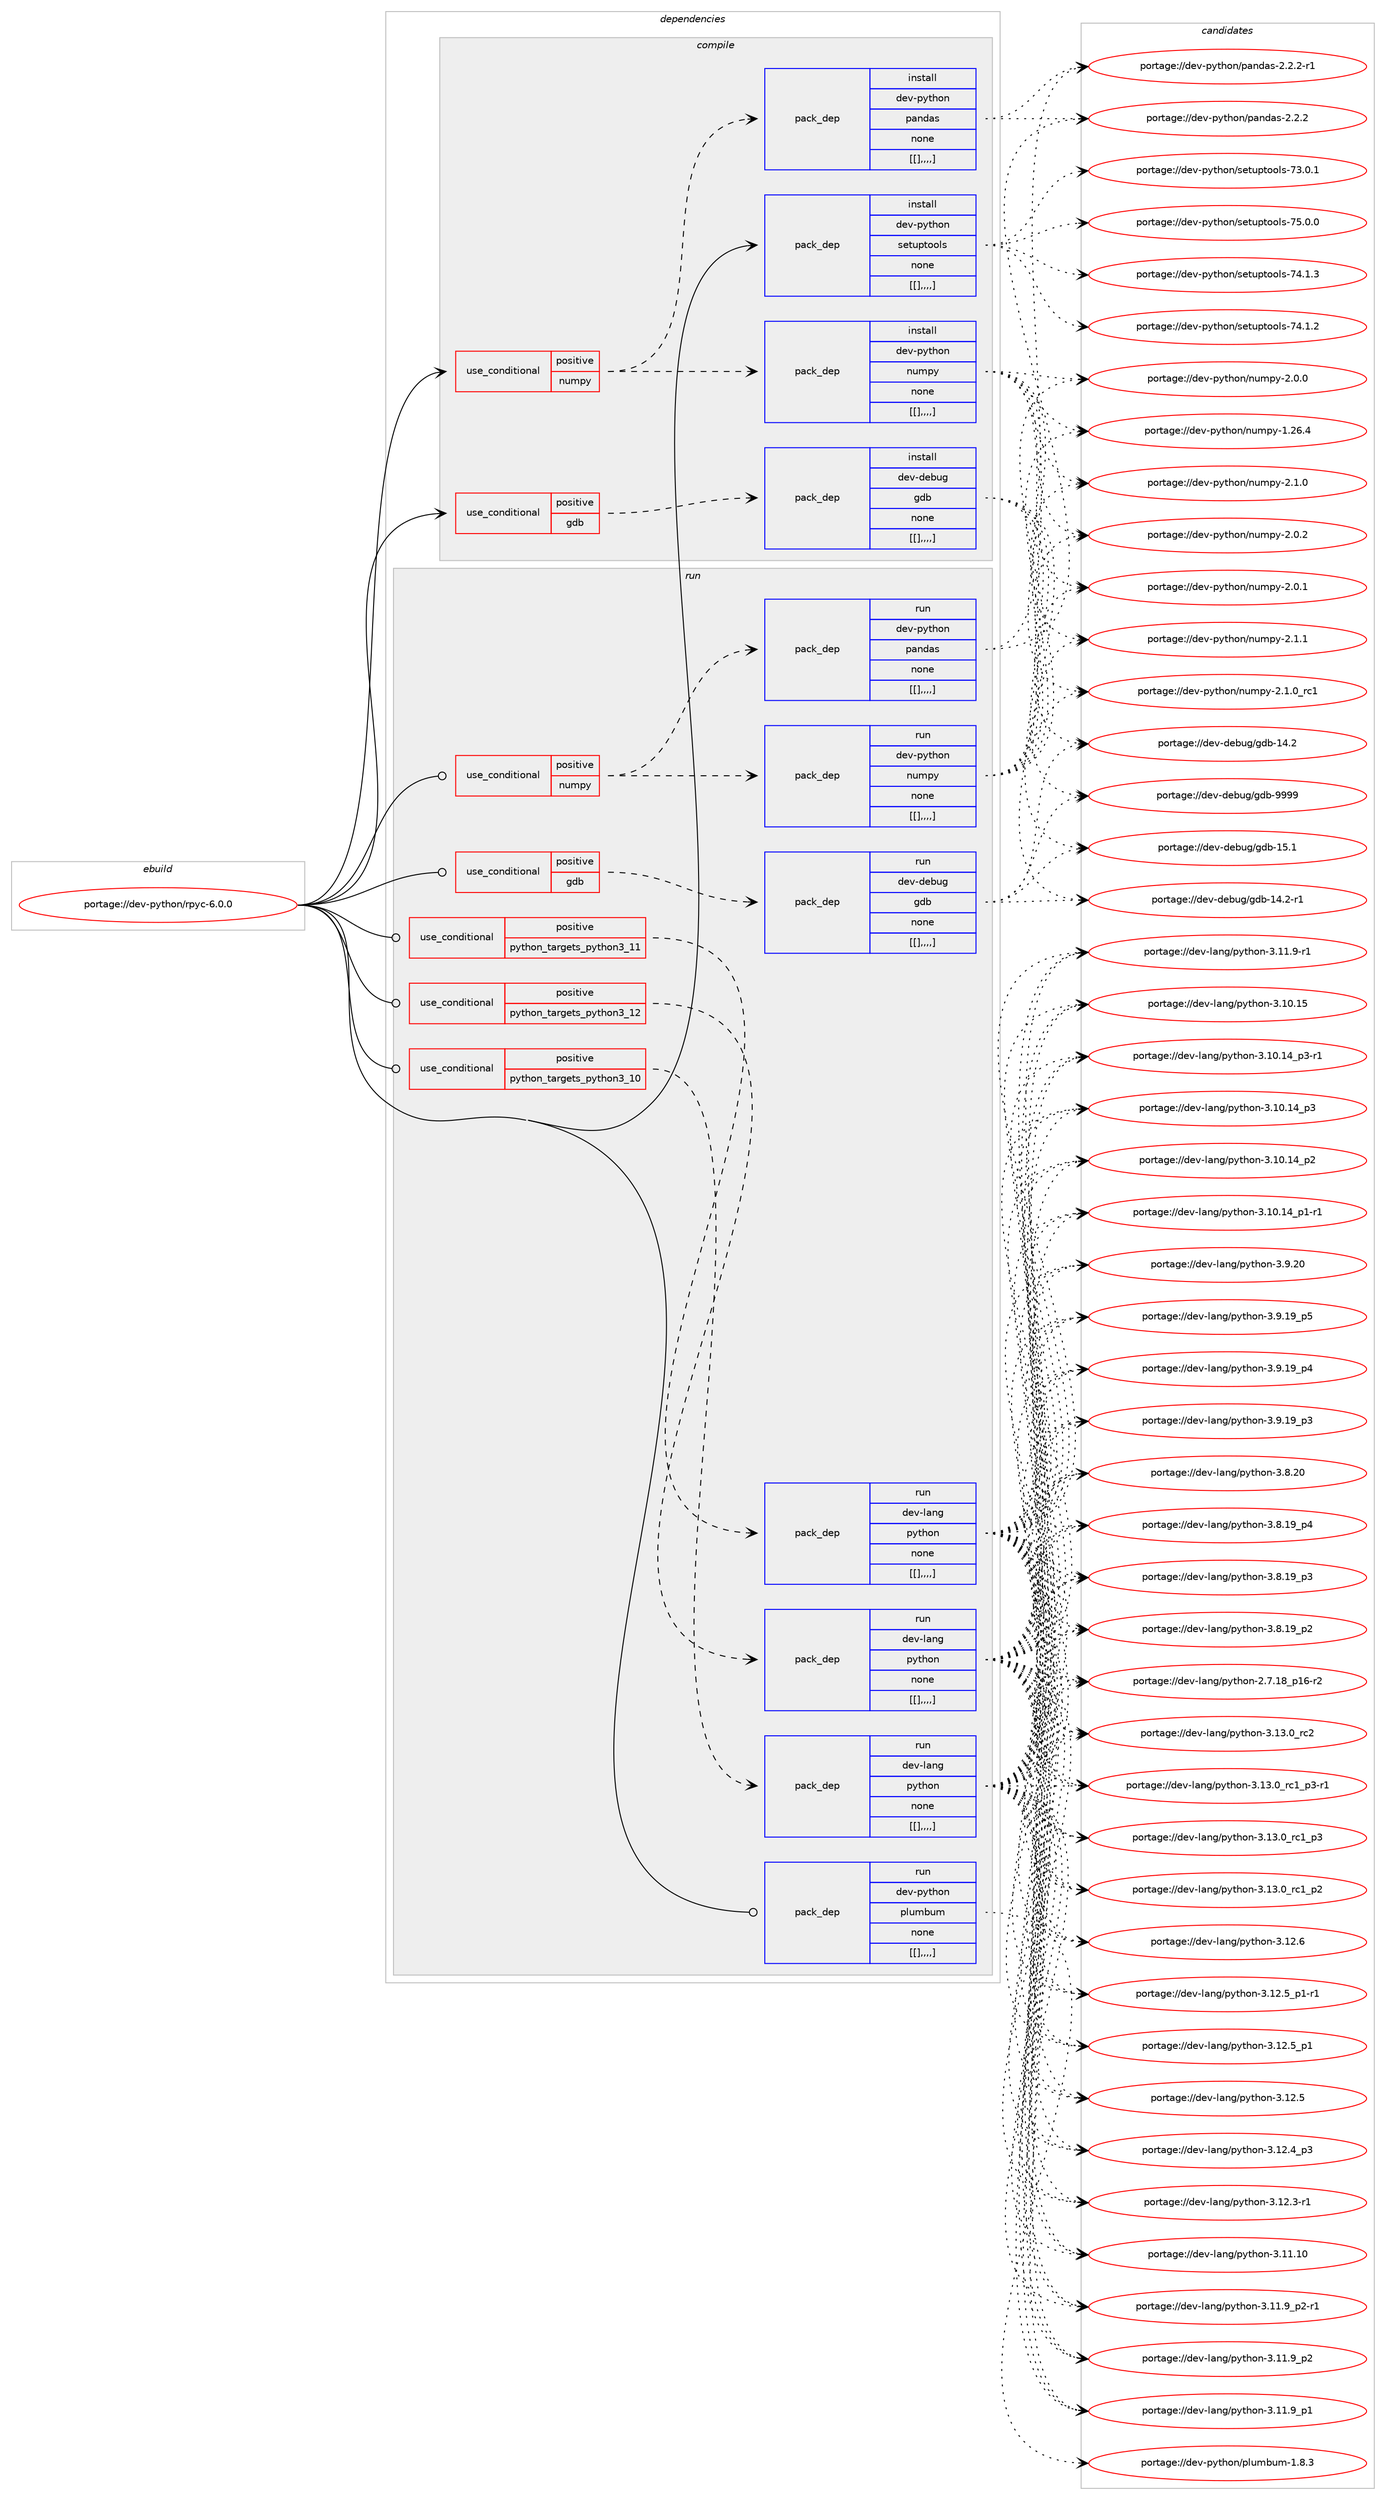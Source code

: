 digraph prolog {

# *************
# Graph options
# *************

newrank=true;
concentrate=true;
compound=true;
graph [rankdir=LR,fontname=Helvetica,fontsize=10,ranksep=1.5];#, ranksep=2.5, nodesep=0.2];
edge  [arrowhead=vee];
node  [fontname=Helvetica,fontsize=10];

# **********
# The ebuild
# **********

subgraph cluster_leftcol {
color=gray;
label=<<i>ebuild</i>>;
id [label="portage://dev-python/rpyc-6.0.0", color=red, width=4, href="../dev-python/rpyc-6.0.0.svg"];
}

# ****************
# The dependencies
# ****************

subgraph cluster_midcol {
color=gray;
label=<<i>dependencies</i>>;
subgraph cluster_compile {
fillcolor="#eeeeee";
style=filled;
label=<<i>compile</i>>;
subgraph cond40135 {
dependency164270 [label=<<TABLE BORDER="0" CELLBORDER="1" CELLSPACING="0" CELLPADDING="4"><TR><TD ROWSPAN="3" CELLPADDING="10">use_conditional</TD></TR><TR><TD>positive</TD></TR><TR><TD>gdb</TD></TR></TABLE>>, shape=none, color=red];
subgraph pack122873 {
dependency164271 [label=<<TABLE BORDER="0" CELLBORDER="1" CELLSPACING="0" CELLPADDING="4" WIDTH="220"><TR><TD ROWSPAN="6" CELLPADDING="30">pack_dep</TD></TR><TR><TD WIDTH="110">install</TD></TR><TR><TD>dev-debug</TD></TR><TR><TD>gdb</TD></TR><TR><TD>none</TD></TR><TR><TD>[[],,,,]</TD></TR></TABLE>>, shape=none, color=blue];
}
dependency164270:e -> dependency164271:w [weight=20,style="dashed",arrowhead="vee"];
}
id:e -> dependency164270:w [weight=20,style="solid",arrowhead="vee"];
subgraph cond40136 {
dependency164272 [label=<<TABLE BORDER="0" CELLBORDER="1" CELLSPACING="0" CELLPADDING="4"><TR><TD ROWSPAN="3" CELLPADDING="10">use_conditional</TD></TR><TR><TD>positive</TD></TR><TR><TD>numpy</TD></TR></TABLE>>, shape=none, color=red];
subgraph pack122874 {
dependency164273 [label=<<TABLE BORDER="0" CELLBORDER="1" CELLSPACING="0" CELLPADDING="4" WIDTH="220"><TR><TD ROWSPAN="6" CELLPADDING="30">pack_dep</TD></TR><TR><TD WIDTH="110">install</TD></TR><TR><TD>dev-python</TD></TR><TR><TD>numpy</TD></TR><TR><TD>none</TD></TR><TR><TD>[[],,,,]</TD></TR></TABLE>>, shape=none, color=blue];
}
dependency164272:e -> dependency164273:w [weight=20,style="dashed",arrowhead="vee"];
subgraph pack122875 {
dependency164274 [label=<<TABLE BORDER="0" CELLBORDER="1" CELLSPACING="0" CELLPADDING="4" WIDTH="220"><TR><TD ROWSPAN="6" CELLPADDING="30">pack_dep</TD></TR><TR><TD WIDTH="110">install</TD></TR><TR><TD>dev-python</TD></TR><TR><TD>pandas</TD></TR><TR><TD>none</TD></TR><TR><TD>[[],,,,]</TD></TR></TABLE>>, shape=none, color=blue];
}
dependency164272:e -> dependency164274:w [weight=20,style="dashed",arrowhead="vee"];
}
id:e -> dependency164272:w [weight=20,style="solid",arrowhead="vee"];
subgraph pack122876 {
dependency164275 [label=<<TABLE BORDER="0" CELLBORDER="1" CELLSPACING="0" CELLPADDING="4" WIDTH="220"><TR><TD ROWSPAN="6" CELLPADDING="30">pack_dep</TD></TR><TR><TD WIDTH="110">install</TD></TR><TR><TD>dev-python</TD></TR><TR><TD>setuptools</TD></TR><TR><TD>none</TD></TR><TR><TD>[[],,,,]</TD></TR></TABLE>>, shape=none, color=blue];
}
id:e -> dependency164275:w [weight=20,style="solid",arrowhead="vee"];
}
subgraph cluster_compileandrun {
fillcolor="#eeeeee";
style=filled;
label=<<i>compile and run</i>>;
}
subgraph cluster_run {
fillcolor="#eeeeee";
style=filled;
label=<<i>run</i>>;
subgraph cond40137 {
dependency164276 [label=<<TABLE BORDER="0" CELLBORDER="1" CELLSPACING="0" CELLPADDING="4"><TR><TD ROWSPAN="3" CELLPADDING="10">use_conditional</TD></TR><TR><TD>positive</TD></TR><TR><TD>gdb</TD></TR></TABLE>>, shape=none, color=red];
subgraph pack122877 {
dependency164277 [label=<<TABLE BORDER="0" CELLBORDER="1" CELLSPACING="0" CELLPADDING="4" WIDTH="220"><TR><TD ROWSPAN="6" CELLPADDING="30">pack_dep</TD></TR><TR><TD WIDTH="110">run</TD></TR><TR><TD>dev-debug</TD></TR><TR><TD>gdb</TD></TR><TR><TD>none</TD></TR><TR><TD>[[],,,,]</TD></TR></TABLE>>, shape=none, color=blue];
}
dependency164276:e -> dependency164277:w [weight=20,style="dashed",arrowhead="vee"];
}
id:e -> dependency164276:w [weight=20,style="solid",arrowhead="odot"];
subgraph cond40138 {
dependency164278 [label=<<TABLE BORDER="0" CELLBORDER="1" CELLSPACING="0" CELLPADDING="4"><TR><TD ROWSPAN="3" CELLPADDING="10">use_conditional</TD></TR><TR><TD>positive</TD></TR><TR><TD>numpy</TD></TR></TABLE>>, shape=none, color=red];
subgraph pack122878 {
dependency164279 [label=<<TABLE BORDER="0" CELLBORDER="1" CELLSPACING="0" CELLPADDING="4" WIDTH="220"><TR><TD ROWSPAN="6" CELLPADDING="30">pack_dep</TD></TR><TR><TD WIDTH="110">run</TD></TR><TR><TD>dev-python</TD></TR><TR><TD>numpy</TD></TR><TR><TD>none</TD></TR><TR><TD>[[],,,,]</TD></TR></TABLE>>, shape=none, color=blue];
}
dependency164278:e -> dependency164279:w [weight=20,style="dashed",arrowhead="vee"];
subgraph pack122879 {
dependency164280 [label=<<TABLE BORDER="0" CELLBORDER="1" CELLSPACING="0" CELLPADDING="4" WIDTH="220"><TR><TD ROWSPAN="6" CELLPADDING="30">pack_dep</TD></TR><TR><TD WIDTH="110">run</TD></TR><TR><TD>dev-python</TD></TR><TR><TD>pandas</TD></TR><TR><TD>none</TD></TR><TR><TD>[[],,,,]</TD></TR></TABLE>>, shape=none, color=blue];
}
dependency164278:e -> dependency164280:w [weight=20,style="dashed",arrowhead="vee"];
}
id:e -> dependency164278:w [weight=20,style="solid",arrowhead="odot"];
subgraph cond40139 {
dependency164281 [label=<<TABLE BORDER="0" CELLBORDER="1" CELLSPACING="0" CELLPADDING="4"><TR><TD ROWSPAN="3" CELLPADDING="10">use_conditional</TD></TR><TR><TD>positive</TD></TR><TR><TD>python_targets_python3_10</TD></TR></TABLE>>, shape=none, color=red];
subgraph pack122880 {
dependency164282 [label=<<TABLE BORDER="0" CELLBORDER="1" CELLSPACING="0" CELLPADDING="4" WIDTH="220"><TR><TD ROWSPAN="6" CELLPADDING="30">pack_dep</TD></TR><TR><TD WIDTH="110">run</TD></TR><TR><TD>dev-lang</TD></TR><TR><TD>python</TD></TR><TR><TD>none</TD></TR><TR><TD>[[],,,,]</TD></TR></TABLE>>, shape=none, color=blue];
}
dependency164281:e -> dependency164282:w [weight=20,style="dashed",arrowhead="vee"];
}
id:e -> dependency164281:w [weight=20,style="solid",arrowhead="odot"];
subgraph cond40140 {
dependency164283 [label=<<TABLE BORDER="0" CELLBORDER="1" CELLSPACING="0" CELLPADDING="4"><TR><TD ROWSPAN="3" CELLPADDING="10">use_conditional</TD></TR><TR><TD>positive</TD></TR><TR><TD>python_targets_python3_11</TD></TR></TABLE>>, shape=none, color=red];
subgraph pack122881 {
dependency164284 [label=<<TABLE BORDER="0" CELLBORDER="1" CELLSPACING="0" CELLPADDING="4" WIDTH="220"><TR><TD ROWSPAN="6" CELLPADDING="30">pack_dep</TD></TR><TR><TD WIDTH="110">run</TD></TR><TR><TD>dev-lang</TD></TR><TR><TD>python</TD></TR><TR><TD>none</TD></TR><TR><TD>[[],,,,]</TD></TR></TABLE>>, shape=none, color=blue];
}
dependency164283:e -> dependency164284:w [weight=20,style="dashed",arrowhead="vee"];
}
id:e -> dependency164283:w [weight=20,style="solid",arrowhead="odot"];
subgraph cond40141 {
dependency164285 [label=<<TABLE BORDER="0" CELLBORDER="1" CELLSPACING="0" CELLPADDING="4"><TR><TD ROWSPAN="3" CELLPADDING="10">use_conditional</TD></TR><TR><TD>positive</TD></TR><TR><TD>python_targets_python3_12</TD></TR></TABLE>>, shape=none, color=red];
subgraph pack122882 {
dependency164286 [label=<<TABLE BORDER="0" CELLBORDER="1" CELLSPACING="0" CELLPADDING="4" WIDTH="220"><TR><TD ROWSPAN="6" CELLPADDING="30">pack_dep</TD></TR><TR><TD WIDTH="110">run</TD></TR><TR><TD>dev-lang</TD></TR><TR><TD>python</TD></TR><TR><TD>none</TD></TR><TR><TD>[[],,,,]</TD></TR></TABLE>>, shape=none, color=blue];
}
dependency164285:e -> dependency164286:w [weight=20,style="dashed",arrowhead="vee"];
}
id:e -> dependency164285:w [weight=20,style="solid",arrowhead="odot"];
subgraph pack122883 {
dependency164287 [label=<<TABLE BORDER="0" CELLBORDER="1" CELLSPACING="0" CELLPADDING="4" WIDTH="220"><TR><TD ROWSPAN="6" CELLPADDING="30">pack_dep</TD></TR><TR><TD WIDTH="110">run</TD></TR><TR><TD>dev-python</TD></TR><TR><TD>plumbum</TD></TR><TR><TD>none</TD></TR><TR><TD>[[],,,,]</TD></TR></TABLE>>, shape=none, color=blue];
}
id:e -> dependency164287:w [weight=20,style="solid",arrowhead="odot"];
}
}

# **************
# The candidates
# **************

subgraph cluster_choices {
rank=same;
color=gray;
label=<<i>candidates</i>>;

subgraph choice122873 {
color=black;
nodesep=1;
choice100101118451001019811710347103100984557575757 [label="portage://dev-debug/gdb-9999", color=red, width=4,href="../dev-debug/gdb-9999.svg"];
choice100101118451001019811710347103100984549534649 [label="portage://dev-debug/gdb-15.1", color=red, width=4,href="../dev-debug/gdb-15.1.svg"];
choice1001011184510010198117103471031009845495246504511449 [label="portage://dev-debug/gdb-14.2-r1", color=red, width=4,href="../dev-debug/gdb-14.2-r1.svg"];
choice100101118451001019811710347103100984549524650 [label="portage://dev-debug/gdb-14.2", color=red, width=4,href="../dev-debug/gdb-14.2.svg"];
dependency164271:e -> choice100101118451001019811710347103100984557575757:w [style=dotted,weight="100"];
dependency164271:e -> choice100101118451001019811710347103100984549534649:w [style=dotted,weight="100"];
dependency164271:e -> choice1001011184510010198117103471031009845495246504511449:w [style=dotted,weight="100"];
dependency164271:e -> choice100101118451001019811710347103100984549524650:w [style=dotted,weight="100"];
}
subgraph choice122874 {
color=black;
nodesep=1;
choice1001011184511212111610411111047110117109112121455046494649 [label="portage://dev-python/numpy-2.1.1", color=red, width=4,href="../dev-python/numpy-2.1.1.svg"];
choice1001011184511212111610411111047110117109112121455046494648951149949 [label="portage://dev-python/numpy-2.1.0_rc1", color=red, width=4,href="../dev-python/numpy-2.1.0_rc1.svg"];
choice1001011184511212111610411111047110117109112121455046494648 [label="portage://dev-python/numpy-2.1.0", color=red, width=4,href="../dev-python/numpy-2.1.0.svg"];
choice1001011184511212111610411111047110117109112121455046484650 [label="portage://dev-python/numpy-2.0.2", color=red, width=4,href="../dev-python/numpy-2.0.2.svg"];
choice1001011184511212111610411111047110117109112121455046484649 [label="portage://dev-python/numpy-2.0.1", color=red, width=4,href="../dev-python/numpy-2.0.1.svg"];
choice1001011184511212111610411111047110117109112121455046484648 [label="portage://dev-python/numpy-2.0.0", color=red, width=4,href="../dev-python/numpy-2.0.0.svg"];
choice100101118451121211161041111104711011710911212145494650544652 [label="portage://dev-python/numpy-1.26.4", color=red, width=4,href="../dev-python/numpy-1.26.4.svg"];
dependency164273:e -> choice1001011184511212111610411111047110117109112121455046494649:w [style=dotted,weight="100"];
dependency164273:e -> choice1001011184511212111610411111047110117109112121455046494648951149949:w [style=dotted,weight="100"];
dependency164273:e -> choice1001011184511212111610411111047110117109112121455046494648:w [style=dotted,weight="100"];
dependency164273:e -> choice1001011184511212111610411111047110117109112121455046484650:w [style=dotted,weight="100"];
dependency164273:e -> choice1001011184511212111610411111047110117109112121455046484649:w [style=dotted,weight="100"];
dependency164273:e -> choice1001011184511212111610411111047110117109112121455046484648:w [style=dotted,weight="100"];
dependency164273:e -> choice100101118451121211161041111104711011710911212145494650544652:w [style=dotted,weight="100"];
}
subgraph choice122875 {
color=black;
nodesep=1;
choice100101118451121211161041111104711297110100971154550465046504511449 [label="portage://dev-python/pandas-2.2.2-r1", color=red, width=4,href="../dev-python/pandas-2.2.2-r1.svg"];
choice10010111845112121116104111110471129711010097115455046504650 [label="portage://dev-python/pandas-2.2.2", color=red, width=4,href="../dev-python/pandas-2.2.2.svg"];
dependency164274:e -> choice100101118451121211161041111104711297110100971154550465046504511449:w [style=dotted,weight="100"];
dependency164274:e -> choice10010111845112121116104111110471129711010097115455046504650:w [style=dotted,weight="100"];
}
subgraph choice122876 {
color=black;
nodesep=1;
choice100101118451121211161041111104711510111611711211611111110811545555346484648 [label="portage://dev-python/setuptools-75.0.0", color=red, width=4,href="../dev-python/setuptools-75.0.0.svg"];
choice100101118451121211161041111104711510111611711211611111110811545555246494651 [label="portage://dev-python/setuptools-74.1.3", color=red, width=4,href="../dev-python/setuptools-74.1.3.svg"];
choice100101118451121211161041111104711510111611711211611111110811545555246494650 [label="portage://dev-python/setuptools-74.1.2", color=red, width=4,href="../dev-python/setuptools-74.1.2.svg"];
choice100101118451121211161041111104711510111611711211611111110811545555146484649 [label="portage://dev-python/setuptools-73.0.1", color=red, width=4,href="../dev-python/setuptools-73.0.1.svg"];
dependency164275:e -> choice100101118451121211161041111104711510111611711211611111110811545555346484648:w [style=dotted,weight="100"];
dependency164275:e -> choice100101118451121211161041111104711510111611711211611111110811545555246494651:w [style=dotted,weight="100"];
dependency164275:e -> choice100101118451121211161041111104711510111611711211611111110811545555246494650:w [style=dotted,weight="100"];
dependency164275:e -> choice100101118451121211161041111104711510111611711211611111110811545555146484649:w [style=dotted,weight="100"];
}
subgraph choice122877 {
color=black;
nodesep=1;
choice100101118451001019811710347103100984557575757 [label="portage://dev-debug/gdb-9999", color=red, width=4,href="../dev-debug/gdb-9999.svg"];
choice100101118451001019811710347103100984549534649 [label="portage://dev-debug/gdb-15.1", color=red, width=4,href="../dev-debug/gdb-15.1.svg"];
choice1001011184510010198117103471031009845495246504511449 [label="portage://dev-debug/gdb-14.2-r1", color=red, width=4,href="../dev-debug/gdb-14.2-r1.svg"];
choice100101118451001019811710347103100984549524650 [label="portage://dev-debug/gdb-14.2", color=red, width=4,href="../dev-debug/gdb-14.2.svg"];
dependency164277:e -> choice100101118451001019811710347103100984557575757:w [style=dotted,weight="100"];
dependency164277:e -> choice100101118451001019811710347103100984549534649:w [style=dotted,weight="100"];
dependency164277:e -> choice1001011184510010198117103471031009845495246504511449:w [style=dotted,weight="100"];
dependency164277:e -> choice100101118451001019811710347103100984549524650:w [style=dotted,weight="100"];
}
subgraph choice122878 {
color=black;
nodesep=1;
choice1001011184511212111610411111047110117109112121455046494649 [label="portage://dev-python/numpy-2.1.1", color=red, width=4,href="../dev-python/numpy-2.1.1.svg"];
choice1001011184511212111610411111047110117109112121455046494648951149949 [label="portage://dev-python/numpy-2.1.0_rc1", color=red, width=4,href="../dev-python/numpy-2.1.0_rc1.svg"];
choice1001011184511212111610411111047110117109112121455046494648 [label="portage://dev-python/numpy-2.1.0", color=red, width=4,href="../dev-python/numpy-2.1.0.svg"];
choice1001011184511212111610411111047110117109112121455046484650 [label="portage://dev-python/numpy-2.0.2", color=red, width=4,href="../dev-python/numpy-2.0.2.svg"];
choice1001011184511212111610411111047110117109112121455046484649 [label="portage://dev-python/numpy-2.0.1", color=red, width=4,href="../dev-python/numpy-2.0.1.svg"];
choice1001011184511212111610411111047110117109112121455046484648 [label="portage://dev-python/numpy-2.0.0", color=red, width=4,href="../dev-python/numpy-2.0.0.svg"];
choice100101118451121211161041111104711011710911212145494650544652 [label="portage://dev-python/numpy-1.26.4", color=red, width=4,href="../dev-python/numpy-1.26.4.svg"];
dependency164279:e -> choice1001011184511212111610411111047110117109112121455046494649:w [style=dotted,weight="100"];
dependency164279:e -> choice1001011184511212111610411111047110117109112121455046494648951149949:w [style=dotted,weight="100"];
dependency164279:e -> choice1001011184511212111610411111047110117109112121455046494648:w [style=dotted,weight="100"];
dependency164279:e -> choice1001011184511212111610411111047110117109112121455046484650:w [style=dotted,weight="100"];
dependency164279:e -> choice1001011184511212111610411111047110117109112121455046484649:w [style=dotted,weight="100"];
dependency164279:e -> choice1001011184511212111610411111047110117109112121455046484648:w [style=dotted,weight="100"];
dependency164279:e -> choice100101118451121211161041111104711011710911212145494650544652:w [style=dotted,weight="100"];
}
subgraph choice122879 {
color=black;
nodesep=1;
choice100101118451121211161041111104711297110100971154550465046504511449 [label="portage://dev-python/pandas-2.2.2-r1", color=red, width=4,href="../dev-python/pandas-2.2.2-r1.svg"];
choice10010111845112121116104111110471129711010097115455046504650 [label="portage://dev-python/pandas-2.2.2", color=red, width=4,href="../dev-python/pandas-2.2.2.svg"];
dependency164280:e -> choice100101118451121211161041111104711297110100971154550465046504511449:w [style=dotted,weight="100"];
dependency164280:e -> choice10010111845112121116104111110471129711010097115455046504650:w [style=dotted,weight="100"];
}
subgraph choice122880 {
color=black;
nodesep=1;
choice10010111845108971101034711212111610411111045514649514648951149950 [label="portage://dev-lang/python-3.13.0_rc2", color=red, width=4,href="../dev-lang/python-3.13.0_rc2.svg"];
choice1001011184510897110103471121211161041111104551464951464895114994995112514511449 [label="portage://dev-lang/python-3.13.0_rc1_p3-r1", color=red, width=4,href="../dev-lang/python-3.13.0_rc1_p3-r1.svg"];
choice100101118451089711010347112121116104111110455146495146489511499499511251 [label="portage://dev-lang/python-3.13.0_rc1_p3", color=red, width=4,href="../dev-lang/python-3.13.0_rc1_p3.svg"];
choice100101118451089711010347112121116104111110455146495146489511499499511250 [label="portage://dev-lang/python-3.13.0_rc1_p2", color=red, width=4,href="../dev-lang/python-3.13.0_rc1_p2.svg"];
choice10010111845108971101034711212111610411111045514649504654 [label="portage://dev-lang/python-3.12.6", color=red, width=4,href="../dev-lang/python-3.12.6.svg"];
choice1001011184510897110103471121211161041111104551464950465395112494511449 [label="portage://dev-lang/python-3.12.5_p1-r1", color=red, width=4,href="../dev-lang/python-3.12.5_p1-r1.svg"];
choice100101118451089711010347112121116104111110455146495046539511249 [label="portage://dev-lang/python-3.12.5_p1", color=red, width=4,href="../dev-lang/python-3.12.5_p1.svg"];
choice10010111845108971101034711212111610411111045514649504653 [label="portage://dev-lang/python-3.12.5", color=red, width=4,href="../dev-lang/python-3.12.5.svg"];
choice100101118451089711010347112121116104111110455146495046529511251 [label="portage://dev-lang/python-3.12.4_p3", color=red, width=4,href="../dev-lang/python-3.12.4_p3.svg"];
choice100101118451089711010347112121116104111110455146495046514511449 [label="portage://dev-lang/python-3.12.3-r1", color=red, width=4,href="../dev-lang/python-3.12.3-r1.svg"];
choice1001011184510897110103471121211161041111104551464949464948 [label="portage://dev-lang/python-3.11.10", color=red, width=4,href="../dev-lang/python-3.11.10.svg"];
choice1001011184510897110103471121211161041111104551464949465795112504511449 [label="portage://dev-lang/python-3.11.9_p2-r1", color=red, width=4,href="../dev-lang/python-3.11.9_p2-r1.svg"];
choice100101118451089711010347112121116104111110455146494946579511250 [label="portage://dev-lang/python-3.11.9_p2", color=red, width=4,href="../dev-lang/python-3.11.9_p2.svg"];
choice100101118451089711010347112121116104111110455146494946579511249 [label="portage://dev-lang/python-3.11.9_p1", color=red, width=4,href="../dev-lang/python-3.11.9_p1.svg"];
choice100101118451089711010347112121116104111110455146494946574511449 [label="portage://dev-lang/python-3.11.9-r1", color=red, width=4,href="../dev-lang/python-3.11.9-r1.svg"];
choice1001011184510897110103471121211161041111104551464948464953 [label="portage://dev-lang/python-3.10.15", color=red, width=4,href="../dev-lang/python-3.10.15.svg"];
choice100101118451089711010347112121116104111110455146494846495295112514511449 [label="portage://dev-lang/python-3.10.14_p3-r1", color=red, width=4,href="../dev-lang/python-3.10.14_p3-r1.svg"];
choice10010111845108971101034711212111610411111045514649484649529511251 [label="portage://dev-lang/python-3.10.14_p3", color=red, width=4,href="../dev-lang/python-3.10.14_p3.svg"];
choice10010111845108971101034711212111610411111045514649484649529511250 [label="portage://dev-lang/python-3.10.14_p2", color=red, width=4,href="../dev-lang/python-3.10.14_p2.svg"];
choice100101118451089711010347112121116104111110455146494846495295112494511449 [label="portage://dev-lang/python-3.10.14_p1-r1", color=red, width=4,href="../dev-lang/python-3.10.14_p1-r1.svg"];
choice10010111845108971101034711212111610411111045514657465048 [label="portage://dev-lang/python-3.9.20", color=red, width=4,href="../dev-lang/python-3.9.20.svg"];
choice100101118451089711010347112121116104111110455146574649579511253 [label="portage://dev-lang/python-3.9.19_p5", color=red, width=4,href="../dev-lang/python-3.9.19_p5.svg"];
choice100101118451089711010347112121116104111110455146574649579511252 [label="portage://dev-lang/python-3.9.19_p4", color=red, width=4,href="../dev-lang/python-3.9.19_p4.svg"];
choice100101118451089711010347112121116104111110455146574649579511251 [label="portage://dev-lang/python-3.9.19_p3", color=red, width=4,href="../dev-lang/python-3.9.19_p3.svg"];
choice10010111845108971101034711212111610411111045514656465048 [label="portage://dev-lang/python-3.8.20", color=red, width=4,href="../dev-lang/python-3.8.20.svg"];
choice100101118451089711010347112121116104111110455146564649579511252 [label="portage://dev-lang/python-3.8.19_p4", color=red, width=4,href="../dev-lang/python-3.8.19_p4.svg"];
choice100101118451089711010347112121116104111110455146564649579511251 [label="portage://dev-lang/python-3.8.19_p3", color=red, width=4,href="../dev-lang/python-3.8.19_p3.svg"];
choice100101118451089711010347112121116104111110455146564649579511250 [label="portage://dev-lang/python-3.8.19_p2", color=red, width=4,href="../dev-lang/python-3.8.19_p2.svg"];
choice100101118451089711010347112121116104111110455046554649569511249544511450 [label="portage://dev-lang/python-2.7.18_p16-r2", color=red, width=4,href="../dev-lang/python-2.7.18_p16-r2.svg"];
dependency164282:e -> choice10010111845108971101034711212111610411111045514649514648951149950:w [style=dotted,weight="100"];
dependency164282:e -> choice1001011184510897110103471121211161041111104551464951464895114994995112514511449:w [style=dotted,weight="100"];
dependency164282:e -> choice100101118451089711010347112121116104111110455146495146489511499499511251:w [style=dotted,weight="100"];
dependency164282:e -> choice100101118451089711010347112121116104111110455146495146489511499499511250:w [style=dotted,weight="100"];
dependency164282:e -> choice10010111845108971101034711212111610411111045514649504654:w [style=dotted,weight="100"];
dependency164282:e -> choice1001011184510897110103471121211161041111104551464950465395112494511449:w [style=dotted,weight="100"];
dependency164282:e -> choice100101118451089711010347112121116104111110455146495046539511249:w [style=dotted,weight="100"];
dependency164282:e -> choice10010111845108971101034711212111610411111045514649504653:w [style=dotted,weight="100"];
dependency164282:e -> choice100101118451089711010347112121116104111110455146495046529511251:w [style=dotted,weight="100"];
dependency164282:e -> choice100101118451089711010347112121116104111110455146495046514511449:w [style=dotted,weight="100"];
dependency164282:e -> choice1001011184510897110103471121211161041111104551464949464948:w [style=dotted,weight="100"];
dependency164282:e -> choice1001011184510897110103471121211161041111104551464949465795112504511449:w [style=dotted,weight="100"];
dependency164282:e -> choice100101118451089711010347112121116104111110455146494946579511250:w [style=dotted,weight="100"];
dependency164282:e -> choice100101118451089711010347112121116104111110455146494946579511249:w [style=dotted,weight="100"];
dependency164282:e -> choice100101118451089711010347112121116104111110455146494946574511449:w [style=dotted,weight="100"];
dependency164282:e -> choice1001011184510897110103471121211161041111104551464948464953:w [style=dotted,weight="100"];
dependency164282:e -> choice100101118451089711010347112121116104111110455146494846495295112514511449:w [style=dotted,weight="100"];
dependency164282:e -> choice10010111845108971101034711212111610411111045514649484649529511251:w [style=dotted,weight="100"];
dependency164282:e -> choice10010111845108971101034711212111610411111045514649484649529511250:w [style=dotted,weight="100"];
dependency164282:e -> choice100101118451089711010347112121116104111110455146494846495295112494511449:w [style=dotted,weight="100"];
dependency164282:e -> choice10010111845108971101034711212111610411111045514657465048:w [style=dotted,weight="100"];
dependency164282:e -> choice100101118451089711010347112121116104111110455146574649579511253:w [style=dotted,weight="100"];
dependency164282:e -> choice100101118451089711010347112121116104111110455146574649579511252:w [style=dotted,weight="100"];
dependency164282:e -> choice100101118451089711010347112121116104111110455146574649579511251:w [style=dotted,weight="100"];
dependency164282:e -> choice10010111845108971101034711212111610411111045514656465048:w [style=dotted,weight="100"];
dependency164282:e -> choice100101118451089711010347112121116104111110455146564649579511252:w [style=dotted,weight="100"];
dependency164282:e -> choice100101118451089711010347112121116104111110455146564649579511251:w [style=dotted,weight="100"];
dependency164282:e -> choice100101118451089711010347112121116104111110455146564649579511250:w [style=dotted,weight="100"];
dependency164282:e -> choice100101118451089711010347112121116104111110455046554649569511249544511450:w [style=dotted,weight="100"];
}
subgraph choice122881 {
color=black;
nodesep=1;
choice10010111845108971101034711212111610411111045514649514648951149950 [label="portage://dev-lang/python-3.13.0_rc2", color=red, width=4,href="../dev-lang/python-3.13.0_rc2.svg"];
choice1001011184510897110103471121211161041111104551464951464895114994995112514511449 [label="portage://dev-lang/python-3.13.0_rc1_p3-r1", color=red, width=4,href="../dev-lang/python-3.13.0_rc1_p3-r1.svg"];
choice100101118451089711010347112121116104111110455146495146489511499499511251 [label="portage://dev-lang/python-3.13.0_rc1_p3", color=red, width=4,href="../dev-lang/python-3.13.0_rc1_p3.svg"];
choice100101118451089711010347112121116104111110455146495146489511499499511250 [label="portage://dev-lang/python-3.13.0_rc1_p2", color=red, width=4,href="../dev-lang/python-3.13.0_rc1_p2.svg"];
choice10010111845108971101034711212111610411111045514649504654 [label="portage://dev-lang/python-3.12.6", color=red, width=4,href="../dev-lang/python-3.12.6.svg"];
choice1001011184510897110103471121211161041111104551464950465395112494511449 [label="portage://dev-lang/python-3.12.5_p1-r1", color=red, width=4,href="../dev-lang/python-3.12.5_p1-r1.svg"];
choice100101118451089711010347112121116104111110455146495046539511249 [label="portage://dev-lang/python-3.12.5_p1", color=red, width=4,href="../dev-lang/python-3.12.5_p1.svg"];
choice10010111845108971101034711212111610411111045514649504653 [label="portage://dev-lang/python-3.12.5", color=red, width=4,href="../dev-lang/python-3.12.5.svg"];
choice100101118451089711010347112121116104111110455146495046529511251 [label="portage://dev-lang/python-3.12.4_p3", color=red, width=4,href="../dev-lang/python-3.12.4_p3.svg"];
choice100101118451089711010347112121116104111110455146495046514511449 [label="portage://dev-lang/python-3.12.3-r1", color=red, width=4,href="../dev-lang/python-3.12.3-r1.svg"];
choice1001011184510897110103471121211161041111104551464949464948 [label="portage://dev-lang/python-3.11.10", color=red, width=4,href="../dev-lang/python-3.11.10.svg"];
choice1001011184510897110103471121211161041111104551464949465795112504511449 [label="portage://dev-lang/python-3.11.9_p2-r1", color=red, width=4,href="../dev-lang/python-3.11.9_p2-r1.svg"];
choice100101118451089711010347112121116104111110455146494946579511250 [label="portage://dev-lang/python-3.11.9_p2", color=red, width=4,href="../dev-lang/python-3.11.9_p2.svg"];
choice100101118451089711010347112121116104111110455146494946579511249 [label="portage://dev-lang/python-3.11.9_p1", color=red, width=4,href="../dev-lang/python-3.11.9_p1.svg"];
choice100101118451089711010347112121116104111110455146494946574511449 [label="portage://dev-lang/python-3.11.9-r1", color=red, width=4,href="../dev-lang/python-3.11.9-r1.svg"];
choice1001011184510897110103471121211161041111104551464948464953 [label="portage://dev-lang/python-3.10.15", color=red, width=4,href="../dev-lang/python-3.10.15.svg"];
choice100101118451089711010347112121116104111110455146494846495295112514511449 [label="portage://dev-lang/python-3.10.14_p3-r1", color=red, width=4,href="../dev-lang/python-3.10.14_p3-r1.svg"];
choice10010111845108971101034711212111610411111045514649484649529511251 [label="portage://dev-lang/python-3.10.14_p3", color=red, width=4,href="../dev-lang/python-3.10.14_p3.svg"];
choice10010111845108971101034711212111610411111045514649484649529511250 [label="portage://dev-lang/python-3.10.14_p2", color=red, width=4,href="../dev-lang/python-3.10.14_p2.svg"];
choice100101118451089711010347112121116104111110455146494846495295112494511449 [label="portage://dev-lang/python-3.10.14_p1-r1", color=red, width=4,href="../dev-lang/python-3.10.14_p1-r1.svg"];
choice10010111845108971101034711212111610411111045514657465048 [label="portage://dev-lang/python-3.9.20", color=red, width=4,href="../dev-lang/python-3.9.20.svg"];
choice100101118451089711010347112121116104111110455146574649579511253 [label="portage://dev-lang/python-3.9.19_p5", color=red, width=4,href="../dev-lang/python-3.9.19_p5.svg"];
choice100101118451089711010347112121116104111110455146574649579511252 [label="portage://dev-lang/python-3.9.19_p4", color=red, width=4,href="../dev-lang/python-3.9.19_p4.svg"];
choice100101118451089711010347112121116104111110455146574649579511251 [label="portage://dev-lang/python-3.9.19_p3", color=red, width=4,href="../dev-lang/python-3.9.19_p3.svg"];
choice10010111845108971101034711212111610411111045514656465048 [label="portage://dev-lang/python-3.8.20", color=red, width=4,href="../dev-lang/python-3.8.20.svg"];
choice100101118451089711010347112121116104111110455146564649579511252 [label="portage://dev-lang/python-3.8.19_p4", color=red, width=4,href="../dev-lang/python-3.8.19_p4.svg"];
choice100101118451089711010347112121116104111110455146564649579511251 [label="portage://dev-lang/python-3.8.19_p3", color=red, width=4,href="../dev-lang/python-3.8.19_p3.svg"];
choice100101118451089711010347112121116104111110455146564649579511250 [label="portage://dev-lang/python-3.8.19_p2", color=red, width=4,href="../dev-lang/python-3.8.19_p2.svg"];
choice100101118451089711010347112121116104111110455046554649569511249544511450 [label="portage://dev-lang/python-2.7.18_p16-r2", color=red, width=4,href="../dev-lang/python-2.7.18_p16-r2.svg"];
dependency164284:e -> choice10010111845108971101034711212111610411111045514649514648951149950:w [style=dotted,weight="100"];
dependency164284:e -> choice1001011184510897110103471121211161041111104551464951464895114994995112514511449:w [style=dotted,weight="100"];
dependency164284:e -> choice100101118451089711010347112121116104111110455146495146489511499499511251:w [style=dotted,weight="100"];
dependency164284:e -> choice100101118451089711010347112121116104111110455146495146489511499499511250:w [style=dotted,weight="100"];
dependency164284:e -> choice10010111845108971101034711212111610411111045514649504654:w [style=dotted,weight="100"];
dependency164284:e -> choice1001011184510897110103471121211161041111104551464950465395112494511449:w [style=dotted,weight="100"];
dependency164284:e -> choice100101118451089711010347112121116104111110455146495046539511249:w [style=dotted,weight="100"];
dependency164284:e -> choice10010111845108971101034711212111610411111045514649504653:w [style=dotted,weight="100"];
dependency164284:e -> choice100101118451089711010347112121116104111110455146495046529511251:w [style=dotted,weight="100"];
dependency164284:e -> choice100101118451089711010347112121116104111110455146495046514511449:w [style=dotted,weight="100"];
dependency164284:e -> choice1001011184510897110103471121211161041111104551464949464948:w [style=dotted,weight="100"];
dependency164284:e -> choice1001011184510897110103471121211161041111104551464949465795112504511449:w [style=dotted,weight="100"];
dependency164284:e -> choice100101118451089711010347112121116104111110455146494946579511250:w [style=dotted,weight="100"];
dependency164284:e -> choice100101118451089711010347112121116104111110455146494946579511249:w [style=dotted,weight="100"];
dependency164284:e -> choice100101118451089711010347112121116104111110455146494946574511449:w [style=dotted,weight="100"];
dependency164284:e -> choice1001011184510897110103471121211161041111104551464948464953:w [style=dotted,weight="100"];
dependency164284:e -> choice100101118451089711010347112121116104111110455146494846495295112514511449:w [style=dotted,weight="100"];
dependency164284:e -> choice10010111845108971101034711212111610411111045514649484649529511251:w [style=dotted,weight="100"];
dependency164284:e -> choice10010111845108971101034711212111610411111045514649484649529511250:w [style=dotted,weight="100"];
dependency164284:e -> choice100101118451089711010347112121116104111110455146494846495295112494511449:w [style=dotted,weight="100"];
dependency164284:e -> choice10010111845108971101034711212111610411111045514657465048:w [style=dotted,weight="100"];
dependency164284:e -> choice100101118451089711010347112121116104111110455146574649579511253:w [style=dotted,weight="100"];
dependency164284:e -> choice100101118451089711010347112121116104111110455146574649579511252:w [style=dotted,weight="100"];
dependency164284:e -> choice100101118451089711010347112121116104111110455146574649579511251:w [style=dotted,weight="100"];
dependency164284:e -> choice10010111845108971101034711212111610411111045514656465048:w [style=dotted,weight="100"];
dependency164284:e -> choice100101118451089711010347112121116104111110455146564649579511252:w [style=dotted,weight="100"];
dependency164284:e -> choice100101118451089711010347112121116104111110455146564649579511251:w [style=dotted,weight="100"];
dependency164284:e -> choice100101118451089711010347112121116104111110455146564649579511250:w [style=dotted,weight="100"];
dependency164284:e -> choice100101118451089711010347112121116104111110455046554649569511249544511450:w [style=dotted,weight="100"];
}
subgraph choice122882 {
color=black;
nodesep=1;
choice10010111845108971101034711212111610411111045514649514648951149950 [label="portage://dev-lang/python-3.13.0_rc2", color=red, width=4,href="../dev-lang/python-3.13.0_rc2.svg"];
choice1001011184510897110103471121211161041111104551464951464895114994995112514511449 [label="portage://dev-lang/python-3.13.0_rc1_p3-r1", color=red, width=4,href="../dev-lang/python-3.13.0_rc1_p3-r1.svg"];
choice100101118451089711010347112121116104111110455146495146489511499499511251 [label="portage://dev-lang/python-3.13.0_rc1_p3", color=red, width=4,href="../dev-lang/python-3.13.0_rc1_p3.svg"];
choice100101118451089711010347112121116104111110455146495146489511499499511250 [label="portage://dev-lang/python-3.13.0_rc1_p2", color=red, width=4,href="../dev-lang/python-3.13.0_rc1_p2.svg"];
choice10010111845108971101034711212111610411111045514649504654 [label="portage://dev-lang/python-3.12.6", color=red, width=4,href="../dev-lang/python-3.12.6.svg"];
choice1001011184510897110103471121211161041111104551464950465395112494511449 [label="portage://dev-lang/python-3.12.5_p1-r1", color=red, width=4,href="../dev-lang/python-3.12.5_p1-r1.svg"];
choice100101118451089711010347112121116104111110455146495046539511249 [label="portage://dev-lang/python-3.12.5_p1", color=red, width=4,href="../dev-lang/python-3.12.5_p1.svg"];
choice10010111845108971101034711212111610411111045514649504653 [label="portage://dev-lang/python-3.12.5", color=red, width=4,href="../dev-lang/python-3.12.5.svg"];
choice100101118451089711010347112121116104111110455146495046529511251 [label="portage://dev-lang/python-3.12.4_p3", color=red, width=4,href="../dev-lang/python-3.12.4_p3.svg"];
choice100101118451089711010347112121116104111110455146495046514511449 [label="portage://dev-lang/python-3.12.3-r1", color=red, width=4,href="../dev-lang/python-3.12.3-r1.svg"];
choice1001011184510897110103471121211161041111104551464949464948 [label="portage://dev-lang/python-3.11.10", color=red, width=4,href="../dev-lang/python-3.11.10.svg"];
choice1001011184510897110103471121211161041111104551464949465795112504511449 [label="portage://dev-lang/python-3.11.9_p2-r1", color=red, width=4,href="../dev-lang/python-3.11.9_p2-r1.svg"];
choice100101118451089711010347112121116104111110455146494946579511250 [label="portage://dev-lang/python-3.11.9_p2", color=red, width=4,href="../dev-lang/python-3.11.9_p2.svg"];
choice100101118451089711010347112121116104111110455146494946579511249 [label="portage://dev-lang/python-3.11.9_p1", color=red, width=4,href="../dev-lang/python-3.11.9_p1.svg"];
choice100101118451089711010347112121116104111110455146494946574511449 [label="portage://dev-lang/python-3.11.9-r1", color=red, width=4,href="../dev-lang/python-3.11.9-r1.svg"];
choice1001011184510897110103471121211161041111104551464948464953 [label="portage://dev-lang/python-3.10.15", color=red, width=4,href="../dev-lang/python-3.10.15.svg"];
choice100101118451089711010347112121116104111110455146494846495295112514511449 [label="portage://dev-lang/python-3.10.14_p3-r1", color=red, width=4,href="../dev-lang/python-3.10.14_p3-r1.svg"];
choice10010111845108971101034711212111610411111045514649484649529511251 [label="portage://dev-lang/python-3.10.14_p3", color=red, width=4,href="../dev-lang/python-3.10.14_p3.svg"];
choice10010111845108971101034711212111610411111045514649484649529511250 [label="portage://dev-lang/python-3.10.14_p2", color=red, width=4,href="../dev-lang/python-3.10.14_p2.svg"];
choice100101118451089711010347112121116104111110455146494846495295112494511449 [label="portage://dev-lang/python-3.10.14_p1-r1", color=red, width=4,href="../dev-lang/python-3.10.14_p1-r1.svg"];
choice10010111845108971101034711212111610411111045514657465048 [label="portage://dev-lang/python-3.9.20", color=red, width=4,href="../dev-lang/python-3.9.20.svg"];
choice100101118451089711010347112121116104111110455146574649579511253 [label="portage://dev-lang/python-3.9.19_p5", color=red, width=4,href="../dev-lang/python-3.9.19_p5.svg"];
choice100101118451089711010347112121116104111110455146574649579511252 [label="portage://dev-lang/python-3.9.19_p4", color=red, width=4,href="../dev-lang/python-3.9.19_p4.svg"];
choice100101118451089711010347112121116104111110455146574649579511251 [label="portage://dev-lang/python-3.9.19_p3", color=red, width=4,href="../dev-lang/python-3.9.19_p3.svg"];
choice10010111845108971101034711212111610411111045514656465048 [label="portage://dev-lang/python-3.8.20", color=red, width=4,href="../dev-lang/python-3.8.20.svg"];
choice100101118451089711010347112121116104111110455146564649579511252 [label="portage://dev-lang/python-3.8.19_p4", color=red, width=4,href="../dev-lang/python-3.8.19_p4.svg"];
choice100101118451089711010347112121116104111110455146564649579511251 [label="portage://dev-lang/python-3.8.19_p3", color=red, width=4,href="../dev-lang/python-3.8.19_p3.svg"];
choice100101118451089711010347112121116104111110455146564649579511250 [label="portage://dev-lang/python-3.8.19_p2", color=red, width=4,href="../dev-lang/python-3.8.19_p2.svg"];
choice100101118451089711010347112121116104111110455046554649569511249544511450 [label="portage://dev-lang/python-2.7.18_p16-r2", color=red, width=4,href="../dev-lang/python-2.7.18_p16-r2.svg"];
dependency164286:e -> choice10010111845108971101034711212111610411111045514649514648951149950:w [style=dotted,weight="100"];
dependency164286:e -> choice1001011184510897110103471121211161041111104551464951464895114994995112514511449:w [style=dotted,weight="100"];
dependency164286:e -> choice100101118451089711010347112121116104111110455146495146489511499499511251:w [style=dotted,weight="100"];
dependency164286:e -> choice100101118451089711010347112121116104111110455146495146489511499499511250:w [style=dotted,weight="100"];
dependency164286:e -> choice10010111845108971101034711212111610411111045514649504654:w [style=dotted,weight="100"];
dependency164286:e -> choice1001011184510897110103471121211161041111104551464950465395112494511449:w [style=dotted,weight="100"];
dependency164286:e -> choice100101118451089711010347112121116104111110455146495046539511249:w [style=dotted,weight="100"];
dependency164286:e -> choice10010111845108971101034711212111610411111045514649504653:w [style=dotted,weight="100"];
dependency164286:e -> choice100101118451089711010347112121116104111110455146495046529511251:w [style=dotted,weight="100"];
dependency164286:e -> choice100101118451089711010347112121116104111110455146495046514511449:w [style=dotted,weight="100"];
dependency164286:e -> choice1001011184510897110103471121211161041111104551464949464948:w [style=dotted,weight="100"];
dependency164286:e -> choice1001011184510897110103471121211161041111104551464949465795112504511449:w [style=dotted,weight="100"];
dependency164286:e -> choice100101118451089711010347112121116104111110455146494946579511250:w [style=dotted,weight="100"];
dependency164286:e -> choice100101118451089711010347112121116104111110455146494946579511249:w [style=dotted,weight="100"];
dependency164286:e -> choice100101118451089711010347112121116104111110455146494946574511449:w [style=dotted,weight="100"];
dependency164286:e -> choice1001011184510897110103471121211161041111104551464948464953:w [style=dotted,weight="100"];
dependency164286:e -> choice100101118451089711010347112121116104111110455146494846495295112514511449:w [style=dotted,weight="100"];
dependency164286:e -> choice10010111845108971101034711212111610411111045514649484649529511251:w [style=dotted,weight="100"];
dependency164286:e -> choice10010111845108971101034711212111610411111045514649484649529511250:w [style=dotted,weight="100"];
dependency164286:e -> choice100101118451089711010347112121116104111110455146494846495295112494511449:w [style=dotted,weight="100"];
dependency164286:e -> choice10010111845108971101034711212111610411111045514657465048:w [style=dotted,weight="100"];
dependency164286:e -> choice100101118451089711010347112121116104111110455146574649579511253:w [style=dotted,weight="100"];
dependency164286:e -> choice100101118451089711010347112121116104111110455146574649579511252:w [style=dotted,weight="100"];
dependency164286:e -> choice100101118451089711010347112121116104111110455146574649579511251:w [style=dotted,weight="100"];
dependency164286:e -> choice10010111845108971101034711212111610411111045514656465048:w [style=dotted,weight="100"];
dependency164286:e -> choice100101118451089711010347112121116104111110455146564649579511252:w [style=dotted,weight="100"];
dependency164286:e -> choice100101118451089711010347112121116104111110455146564649579511251:w [style=dotted,weight="100"];
dependency164286:e -> choice100101118451089711010347112121116104111110455146564649579511250:w [style=dotted,weight="100"];
dependency164286:e -> choice100101118451089711010347112121116104111110455046554649569511249544511450:w [style=dotted,weight="100"];
}
subgraph choice122883 {
color=black;
nodesep=1;
choice100101118451121211161041111104711210811710998117109454946564651 [label="portage://dev-python/plumbum-1.8.3", color=red, width=4,href="../dev-python/plumbum-1.8.3.svg"];
dependency164287:e -> choice100101118451121211161041111104711210811710998117109454946564651:w [style=dotted,weight="100"];
}
}

}
